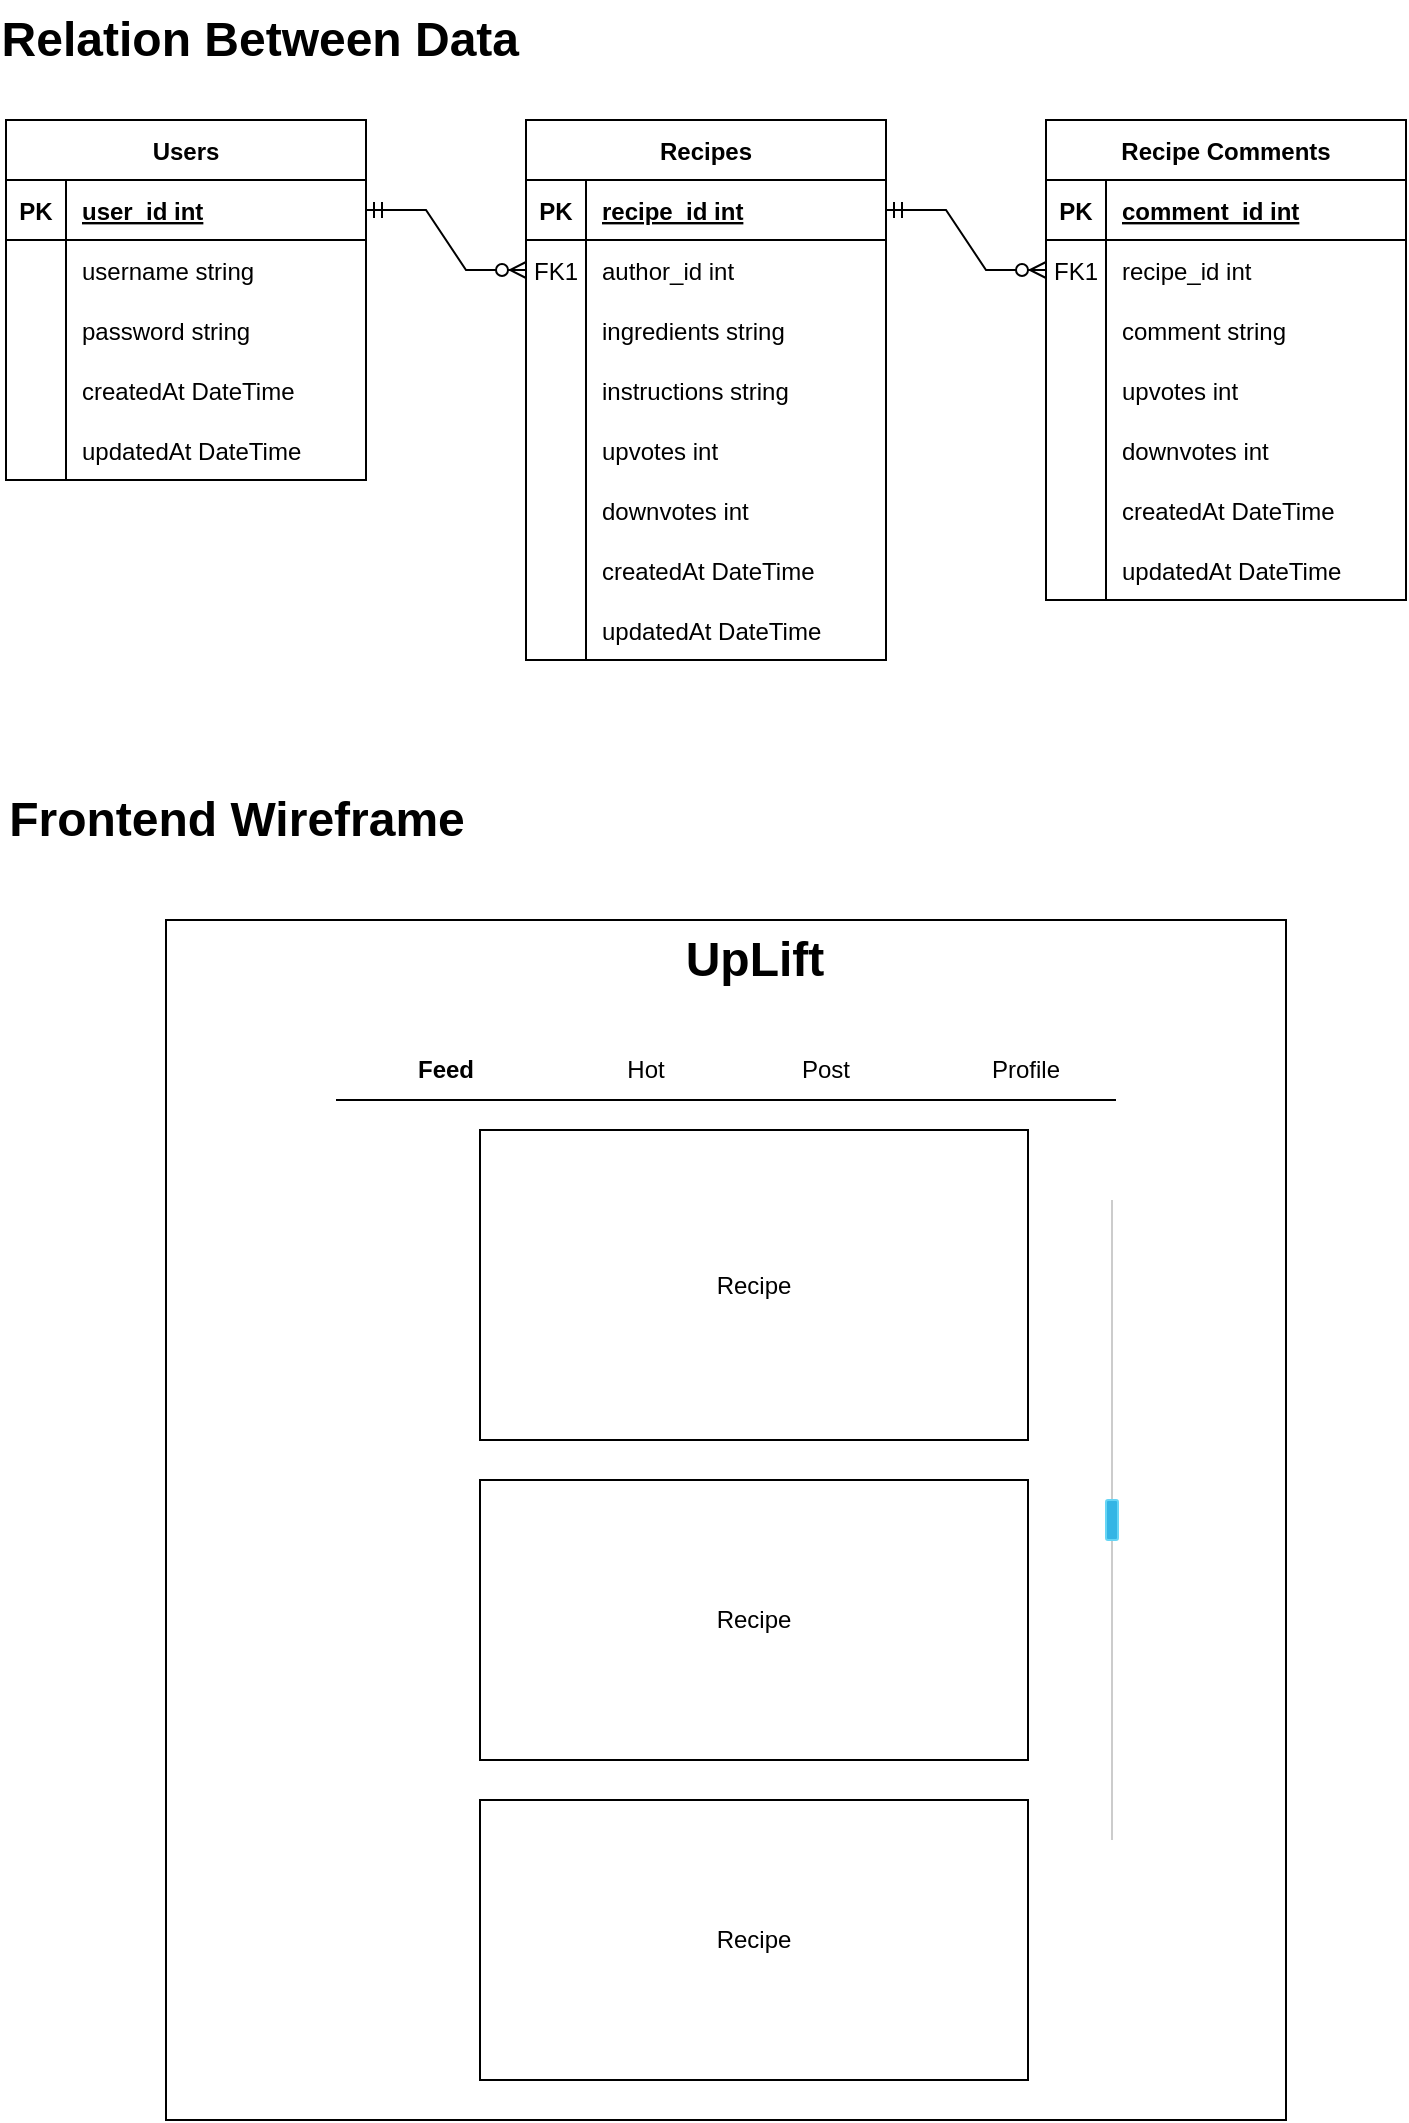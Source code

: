 <mxfile version="20.5.3" type="device"><diagram id="C5RBs43oDa-KdzZeNtuy" name="Page-1"><mxGraphModel dx="1186" dy="614" grid="1" gridSize="10" guides="1" tooltips="1" connect="1" arrows="1" fold="1" page="1" pageScale="1" pageWidth="827" pageHeight="1169" math="0" shadow="0"><root><mxCell id="WIyWlLk6GJQsqaUBKTNV-0"/><mxCell id="WIyWlLk6GJQsqaUBKTNV-1" parent="WIyWlLk6GJQsqaUBKTNV-0"/><mxCell id="58eB7ZGDWnUoxgzyUUH2-0" value="Recipes" style="shape=table;startSize=30;container=1;collapsible=1;childLayout=tableLayout;fixedRows=1;rowLines=0;fontStyle=1;align=center;resizeLast=1;" vertex="1" parent="WIyWlLk6GJQsqaUBKTNV-1"><mxGeometry x="300" y="80" width="180" height="270" as="geometry"/></mxCell><mxCell id="58eB7ZGDWnUoxgzyUUH2-1" value="" style="shape=tableRow;horizontal=0;startSize=0;swimlaneHead=0;swimlaneBody=0;fillColor=none;collapsible=0;dropTarget=0;points=[[0,0.5],[1,0.5]];portConstraint=eastwest;top=0;left=0;right=0;bottom=1;" vertex="1" parent="58eB7ZGDWnUoxgzyUUH2-0"><mxGeometry y="30" width="180" height="30" as="geometry"/></mxCell><mxCell id="58eB7ZGDWnUoxgzyUUH2-2" value="PK" style="shape=partialRectangle;connectable=0;fillColor=none;top=0;left=0;bottom=0;right=0;fontStyle=1;overflow=hidden;" vertex="1" parent="58eB7ZGDWnUoxgzyUUH2-1"><mxGeometry width="30" height="30" as="geometry"><mxRectangle width="30" height="30" as="alternateBounds"/></mxGeometry></mxCell><mxCell id="58eB7ZGDWnUoxgzyUUH2-3" value="recipe_id int" style="shape=partialRectangle;connectable=0;fillColor=none;top=0;left=0;bottom=0;right=0;align=left;spacingLeft=6;fontStyle=5;overflow=hidden;" vertex="1" parent="58eB7ZGDWnUoxgzyUUH2-1"><mxGeometry x="30" width="150" height="30" as="geometry"><mxRectangle width="150" height="30" as="alternateBounds"/></mxGeometry></mxCell><mxCell id="58eB7ZGDWnUoxgzyUUH2-4" value="" style="shape=tableRow;horizontal=0;startSize=0;swimlaneHead=0;swimlaneBody=0;fillColor=none;collapsible=0;dropTarget=0;points=[[0,0.5],[1,0.5]];portConstraint=eastwest;top=0;left=0;right=0;bottom=0;" vertex="1" parent="58eB7ZGDWnUoxgzyUUH2-0"><mxGeometry y="60" width="180" height="30" as="geometry"/></mxCell><mxCell id="58eB7ZGDWnUoxgzyUUH2-5" value="FK1" style="shape=partialRectangle;connectable=0;fillColor=none;top=0;left=0;bottom=0;right=0;editable=1;overflow=hidden;" vertex="1" parent="58eB7ZGDWnUoxgzyUUH2-4"><mxGeometry width="30" height="30" as="geometry"><mxRectangle width="30" height="30" as="alternateBounds"/></mxGeometry></mxCell><mxCell id="58eB7ZGDWnUoxgzyUUH2-6" value="author_id int" style="shape=partialRectangle;connectable=0;fillColor=none;top=0;left=0;bottom=0;right=0;align=left;spacingLeft=6;overflow=hidden;" vertex="1" parent="58eB7ZGDWnUoxgzyUUH2-4"><mxGeometry x="30" width="150" height="30" as="geometry"><mxRectangle width="150" height="30" as="alternateBounds"/></mxGeometry></mxCell><mxCell id="58eB7ZGDWnUoxgzyUUH2-7" value="" style="shape=tableRow;horizontal=0;startSize=0;swimlaneHead=0;swimlaneBody=0;fillColor=none;collapsible=0;dropTarget=0;points=[[0,0.5],[1,0.5]];portConstraint=eastwest;top=0;left=0;right=0;bottom=0;" vertex="1" parent="58eB7ZGDWnUoxgzyUUH2-0"><mxGeometry y="90" width="180" height="30" as="geometry"/></mxCell><mxCell id="58eB7ZGDWnUoxgzyUUH2-8" value="" style="shape=partialRectangle;connectable=0;fillColor=none;top=0;left=0;bottom=0;right=0;editable=1;overflow=hidden;" vertex="1" parent="58eB7ZGDWnUoxgzyUUH2-7"><mxGeometry width="30" height="30" as="geometry"><mxRectangle width="30" height="30" as="alternateBounds"/></mxGeometry></mxCell><mxCell id="58eB7ZGDWnUoxgzyUUH2-9" value="ingredients string" style="shape=partialRectangle;connectable=0;fillColor=none;top=0;left=0;bottom=0;right=0;align=left;spacingLeft=6;overflow=hidden;" vertex="1" parent="58eB7ZGDWnUoxgzyUUH2-7"><mxGeometry x="30" width="150" height="30" as="geometry"><mxRectangle width="150" height="30" as="alternateBounds"/></mxGeometry></mxCell><mxCell id="58eB7ZGDWnUoxgzyUUH2-10" value="" style="shape=tableRow;horizontal=0;startSize=0;swimlaneHead=0;swimlaneBody=0;fillColor=none;collapsible=0;dropTarget=0;points=[[0,0.5],[1,0.5]];portConstraint=eastwest;top=0;left=0;right=0;bottom=0;" vertex="1" parent="58eB7ZGDWnUoxgzyUUH2-0"><mxGeometry y="120" width="180" height="30" as="geometry"/></mxCell><mxCell id="58eB7ZGDWnUoxgzyUUH2-11" value="" style="shape=partialRectangle;connectable=0;fillColor=none;top=0;left=0;bottom=0;right=0;editable=1;overflow=hidden;" vertex="1" parent="58eB7ZGDWnUoxgzyUUH2-10"><mxGeometry width="30" height="30" as="geometry"><mxRectangle width="30" height="30" as="alternateBounds"/></mxGeometry></mxCell><mxCell id="58eB7ZGDWnUoxgzyUUH2-12" value="instructions string" style="shape=partialRectangle;connectable=0;fillColor=none;top=0;left=0;bottom=0;right=0;align=left;spacingLeft=6;overflow=hidden;" vertex="1" parent="58eB7ZGDWnUoxgzyUUH2-10"><mxGeometry x="30" width="150" height="30" as="geometry"><mxRectangle width="150" height="30" as="alternateBounds"/></mxGeometry></mxCell><mxCell id="58eB7ZGDWnUoxgzyUUH2-29" style="shape=tableRow;horizontal=0;startSize=0;swimlaneHead=0;swimlaneBody=0;fillColor=none;collapsible=0;dropTarget=0;points=[[0,0.5],[1,0.5]];portConstraint=eastwest;top=0;left=0;right=0;bottom=0;" vertex="1" parent="58eB7ZGDWnUoxgzyUUH2-0"><mxGeometry y="150" width="180" height="30" as="geometry"/></mxCell><mxCell id="58eB7ZGDWnUoxgzyUUH2-30" style="shape=partialRectangle;connectable=0;fillColor=none;top=0;left=0;bottom=0;right=0;editable=1;overflow=hidden;" vertex="1" parent="58eB7ZGDWnUoxgzyUUH2-29"><mxGeometry width="30" height="30" as="geometry"><mxRectangle width="30" height="30" as="alternateBounds"/></mxGeometry></mxCell><mxCell id="58eB7ZGDWnUoxgzyUUH2-31" value="upvotes int" style="shape=partialRectangle;connectable=0;fillColor=none;top=0;left=0;bottom=0;right=0;align=left;spacingLeft=6;overflow=hidden;" vertex="1" parent="58eB7ZGDWnUoxgzyUUH2-29"><mxGeometry x="30" width="150" height="30" as="geometry"><mxRectangle width="150" height="30" as="alternateBounds"/></mxGeometry></mxCell><mxCell id="58eB7ZGDWnUoxgzyUUH2-32" style="shape=tableRow;horizontal=0;startSize=0;swimlaneHead=0;swimlaneBody=0;fillColor=none;collapsible=0;dropTarget=0;points=[[0,0.5],[1,0.5]];portConstraint=eastwest;top=0;left=0;right=0;bottom=0;" vertex="1" parent="58eB7ZGDWnUoxgzyUUH2-0"><mxGeometry y="180" width="180" height="30" as="geometry"/></mxCell><mxCell id="58eB7ZGDWnUoxgzyUUH2-33" style="shape=partialRectangle;connectable=0;fillColor=none;top=0;left=0;bottom=0;right=0;editable=1;overflow=hidden;" vertex="1" parent="58eB7ZGDWnUoxgzyUUH2-32"><mxGeometry width="30" height="30" as="geometry"><mxRectangle width="30" height="30" as="alternateBounds"/></mxGeometry></mxCell><mxCell id="58eB7ZGDWnUoxgzyUUH2-34" value="downvotes int" style="shape=partialRectangle;connectable=0;fillColor=none;top=0;left=0;bottom=0;right=0;align=left;spacingLeft=6;overflow=hidden;" vertex="1" parent="58eB7ZGDWnUoxgzyUUH2-32"><mxGeometry x="30" width="150" height="30" as="geometry"><mxRectangle width="150" height="30" as="alternateBounds"/></mxGeometry></mxCell><mxCell id="58eB7ZGDWnUoxgzyUUH2-35" style="shape=tableRow;horizontal=0;startSize=0;swimlaneHead=0;swimlaneBody=0;fillColor=none;collapsible=0;dropTarget=0;points=[[0,0.5],[1,0.5]];portConstraint=eastwest;top=0;left=0;right=0;bottom=0;" vertex="1" parent="58eB7ZGDWnUoxgzyUUH2-0"><mxGeometry y="210" width="180" height="30" as="geometry"/></mxCell><mxCell id="58eB7ZGDWnUoxgzyUUH2-36" style="shape=partialRectangle;connectable=0;fillColor=none;top=0;left=0;bottom=0;right=0;editable=1;overflow=hidden;" vertex="1" parent="58eB7ZGDWnUoxgzyUUH2-35"><mxGeometry width="30" height="30" as="geometry"><mxRectangle width="30" height="30" as="alternateBounds"/></mxGeometry></mxCell><mxCell id="58eB7ZGDWnUoxgzyUUH2-37" value="createdAt DateTime" style="shape=partialRectangle;connectable=0;fillColor=none;top=0;left=0;bottom=0;right=0;align=left;spacingLeft=6;overflow=hidden;" vertex="1" parent="58eB7ZGDWnUoxgzyUUH2-35"><mxGeometry x="30" width="150" height="30" as="geometry"><mxRectangle width="150" height="30" as="alternateBounds"/></mxGeometry></mxCell><mxCell id="58eB7ZGDWnUoxgzyUUH2-41" style="shape=tableRow;horizontal=0;startSize=0;swimlaneHead=0;swimlaneBody=0;fillColor=none;collapsible=0;dropTarget=0;points=[[0,0.5],[1,0.5]];portConstraint=eastwest;top=0;left=0;right=0;bottom=0;" vertex="1" parent="58eB7ZGDWnUoxgzyUUH2-0"><mxGeometry y="240" width="180" height="30" as="geometry"/></mxCell><mxCell id="58eB7ZGDWnUoxgzyUUH2-42" style="shape=partialRectangle;connectable=0;fillColor=none;top=0;left=0;bottom=0;right=0;editable=1;overflow=hidden;" vertex="1" parent="58eB7ZGDWnUoxgzyUUH2-41"><mxGeometry width="30" height="30" as="geometry"><mxRectangle width="30" height="30" as="alternateBounds"/></mxGeometry></mxCell><mxCell id="58eB7ZGDWnUoxgzyUUH2-43" value="updatedAt DateTime" style="shape=partialRectangle;connectable=0;fillColor=none;top=0;left=0;bottom=0;right=0;align=left;spacingLeft=6;overflow=hidden;" vertex="1" parent="58eB7ZGDWnUoxgzyUUH2-41"><mxGeometry x="30" width="150" height="30" as="geometry"><mxRectangle width="150" height="30" as="alternateBounds"/></mxGeometry></mxCell><mxCell id="58eB7ZGDWnUoxgzyUUH2-13" value="Users" style="shape=table;startSize=30;container=1;collapsible=1;childLayout=tableLayout;fixedRows=1;rowLines=0;fontStyle=1;align=center;resizeLast=1;" vertex="1" parent="WIyWlLk6GJQsqaUBKTNV-1"><mxGeometry x="40" y="80" width="180" height="180" as="geometry"/></mxCell><mxCell id="58eB7ZGDWnUoxgzyUUH2-14" value="" style="shape=tableRow;horizontal=0;startSize=0;swimlaneHead=0;swimlaneBody=0;fillColor=none;collapsible=0;dropTarget=0;points=[[0,0.5],[1,0.5]];portConstraint=eastwest;top=0;left=0;right=0;bottom=1;" vertex="1" parent="58eB7ZGDWnUoxgzyUUH2-13"><mxGeometry y="30" width="180" height="30" as="geometry"/></mxCell><mxCell id="58eB7ZGDWnUoxgzyUUH2-15" value="PK" style="shape=partialRectangle;connectable=0;fillColor=none;top=0;left=0;bottom=0;right=0;fontStyle=1;overflow=hidden;" vertex="1" parent="58eB7ZGDWnUoxgzyUUH2-14"><mxGeometry width="30" height="30" as="geometry"><mxRectangle width="30" height="30" as="alternateBounds"/></mxGeometry></mxCell><mxCell id="58eB7ZGDWnUoxgzyUUH2-16" value="user_id int" style="shape=partialRectangle;connectable=0;fillColor=none;top=0;left=0;bottom=0;right=0;align=left;spacingLeft=6;fontStyle=5;overflow=hidden;" vertex="1" parent="58eB7ZGDWnUoxgzyUUH2-14"><mxGeometry x="30" width="150" height="30" as="geometry"><mxRectangle width="150" height="30" as="alternateBounds"/></mxGeometry></mxCell><mxCell id="58eB7ZGDWnUoxgzyUUH2-17" value="" style="shape=tableRow;horizontal=0;startSize=0;swimlaneHead=0;swimlaneBody=0;fillColor=none;collapsible=0;dropTarget=0;points=[[0,0.5],[1,0.5]];portConstraint=eastwest;top=0;left=0;right=0;bottom=0;" vertex="1" parent="58eB7ZGDWnUoxgzyUUH2-13"><mxGeometry y="60" width="180" height="30" as="geometry"/></mxCell><mxCell id="58eB7ZGDWnUoxgzyUUH2-18" value="" style="shape=partialRectangle;connectable=0;fillColor=none;top=0;left=0;bottom=0;right=0;editable=1;overflow=hidden;" vertex="1" parent="58eB7ZGDWnUoxgzyUUH2-17"><mxGeometry width="30" height="30" as="geometry"><mxRectangle width="30" height="30" as="alternateBounds"/></mxGeometry></mxCell><mxCell id="58eB7ZGDWnUoxgzyUUH2-19" value="username string" style="shape=partialRectangle;connectable=0;fillColor=none;top=0;left=0;bottom=0;right=0;align=left;spacingLeft=6;overflow=hidden;" vertex="1" parent="58eB7ZGDWnUoxgzyUUH2-17"><mxGeometry x="30" width="150" height="30" as="geometry"><mxRectangle width="150" height="30" as="alternateBounds"/></mxGeometry></mxCell><mxCell id="58eB7ZGDWnUoxgzyUUH2-20" value="" style="shape=tableRow;horizontal=0;startSize=0;swimlaneHead=0;swimlaneBody=0;fillColor=none;collapsible=0;dropTarget=0;points=[[0,0.5],[1,0.5]];portConstraint=eastwest;top=0;left=0;right=0;bottom=0;" vertex="1" parent="58eB7ZGDWnUoxgzyUUH2-13"><mxGeometry y="90" width="180" height="30" as="geometry"/></mxCell><mxCell id="58eB7ZGDWnUoxgzyUUH2-21" value="" style="shape=partialRectangle;connectable=0;fillColor=none;top=0;left=0;bottom=0;right=0;editable=1;overflow=hidden;" vertex="1" parent="58eB7ZGDWnUoxgzyUUH2-20"><mxGeometry width="30" height="30" as="geometry"><mxRectangle width="30" height="30" as="alternateBounds"/></mxGeometry></mxCell><mxCell id="58eB7ZGDWnUoxgzyUUH2-22" value="password string" style="shape=partialRectangle;connectable=0;fillColor=none;top=0;left=0;bottom=0;right=0;align=left;spacingLeft=6;overflow=hidden;" vertex="1" parent="58eB7ZGDWnUoxgzyUUH2-20"><mxGeometry x="30" width="150" height="30" as="geometry"><mxRectangle width="150" height="30" as="alternateBounds"/></mxGeometry></mxCell><mxCell id="58eB7ZGDWnUoxgzyUUH2-23" value="" style="shape=tableRow;horizontal=0;startSize=0;swimlaneHead=0;swimlaneBody=0;fillColor=none;collapsible=0;dropTarget=0;points=[[0,0.5],[1,0.5]];portConstraint=eastwest;top=0;left=0;right=0;bottom=0;" vertex="1" parent="58eB7ZGDWnUoxgzyUUH2-13"><mxGeometry y="120" width="180" height="30" as="geometry"/></mxCell><mxCell id="58eB7ZGDWnUoxgzyUUH2-24" value="" style="shape=partialRectangle;connectable=0;fillColor=none;top=0;left=0;bottom=0;right=0;editable=1;overflow=hidden;" vertex="1" parent="58eB7ZGDWnUoxgzyUUH2-23"><mxGeometry width="30" height="30" as="geometry"><mxRectangle width="30" height="30" as="alternateBounds"/></mxGeometry></mxCell><mxCell id="58eB7ZGDWnUoxgzyUUH2-25" value="createdAt DateTime" style="shape=partialRectangle;connectable=0;fillColor=none;top=0;left=0;bottom=0;right=0;align=left;spacingLeft=6;overflow=hidden;" vertex="1" parent="58eB7ZGDWnUoxgzyUUH2-23"><mxGeometry x="30" width="150" height="30" as="geometry"><mxRectangle width="150" height="30" as="alternateBounds"/></mxGeometry></mxCell><mxCell id="58eB7ZGDWnUoxgzyUUH2-26" style="shape=tableRow;horizontal=0;startSize=0;swimlaneHead=0;swimlaneBody=0;fillColor=none;collapsible=0;dropTarget=0;points=[[0,0.5],[1,0.5]];portConstraint=eastwest;top=0;left=0;right=0;bottom=0;" vertex="1" parent="58eB7ZGDWnUoxgzyUUH2-13"><mxGeometry y="150" width="180" height="30" as="geometry"/></mxCell><mxCell id="58eB7ZGDWnUoxgzyUUH2-27" style="shape=partialRectangle;connectable=0;fillColor=none;top=0;left=0;bottom=0;right=0;editable=1;overflow=hidden;" vertex="1" parent="58eB7ZGDWnUoxgzyUUH2-26"><mxGeometry width="30" height="30" as="geometry"><mxRectangle width="30" height="30" as="alternateBounds"/></mxGeometry></mxCell><mxCell id="58eB7ZGDWnUoxgzyUUH2-28" value="updatedAt DateTime" style="shape=partialRectangle;connectable=0;fillColor=none;top=0;left=0;bottom=0;right=0;align=left;spacingLeft=6;overflow=hidden;" vertex="1" parent="58eB7ZGDWnUoxgzyUUH2-26"><mxGeometry x="30" width="150" height="30" as="geometry"><mxRectangle width="150" height="30" as="alternateBounds"/></mxGeometry></mxCell><mxCell id="58eB7ZGDWnUoxgzyUUH2-44" value="Recipe Comments" style="shape=table;startSize=30;container=1;collapsible=1;childLayout=tableLayout;fixedRows=1;rowLines=0;fontStyle=1;align=center;resizeLast=1;" vertex="1" parent="WIyWlLk6GJQsqaUBKTNV-1"><mxGeometry x="560" y="80" width="180" height="240" as="geometry"/></mxCell><mxCell id="58eB7ZGDWnUoxgzyUUH2-45" value="" style="shape=tableRow;horizontal=0;startSize=0;swimlaneHead=0;swimlaneBody=0;fillColor=none;collapsible=0;dropTarget=0;points=[[0,0.5],[1,0.5]];portConstraint=eastwest;top=0;left=0;right=0;bottom=1;" vertex="1" parent="58eB7ZGDWnUoxgzyUUH2-44"><mxGeometry y="30" width="180" height="30" as="geometry"/></mxCell><mxCell id="58eB7ZGDWnUoxgzyUUH2-46" value="PK" style="shape=partialRectangle;connectable=0;fillColor=none;top=0;left=0;bottom=0;right=0;fontStyle=1;overflow=hidden;" vertex="1" parent="58eB7ZGDWnUoxgzyUUH2-45"><mxGeometry width="30" height="30" as="geometry"><mxRectangle width="30" height="30" as="alternateBounds"/></mxGeometry></mxCell><mxCell id="58eB7ZGDWnUoxgzyUUH2-47" value="comment_id int" style="shape=partialRectangle;connectable=0;fillColor=none;top=0;left=0;bottom=0;right=0;align=left;spacingLeft=6;fontStyle=5;overflow=hidden;" vertex="1" parent="58eB7ZGDWnUoxgzyUUH2-45"><mxGeometry x="30" width="150" height="30" as="geometry"><mxRectangle width="150" height="30" as="alternateBounds"/></mxGeometry></mxCell><mxCell id="58eB7ZGDWnUoxgzyUUH2-48" value="" style="shape=tableRow;horizontal=0;startSize=0;swimlaneHead=0;swimlaneBody=0;fillColor=none;collapsible=0;dropTarget=0;points=[[0,0.5],[1,0.5]];portConstraint=eastwest;top=0;left=0;right=0;bottom=0;" vertex="1" parent="58eB7ZGDWnUoxgzyUUH2-44"><mxGeometry y="60" width="180" height="30" as="geometry"/></mxCell><mxCell id="58eB7ZGDWnUoxgzyUUH2-49" value="FK1" style="shape=partialRectangle;connectable=0;fillColor=none;top=0;left=0;bottom=0;right=0;editable=1;overflow=hidden;" vertex="1" parent="58eB7ZGDWnUoxgzyUUH2-48"><mxGeometry width="30" height="30" as="geometry"><mxRectangle width="30" height="30" as="alternateBounds"/></mxGeometry></mxCell><mxCell id="58eB7ZGDWnUoxgzyUUH2-50" value="recipe_id int" style="shape=partialRectangle;connectable=0;fillColor=none;top=0;left=0;bottom=0;right=0;align=left;spacingLeft=6;overflow=hidden;" vertex="1" parent="58eB7ZGDWnUoxgzyUUH2-48"><mxGeometry x="30" width="150" height="30" as="geometry"><mxRectangle width="150" height="30" as="alternateBounds"/></mxGeometry></mxCell><mxCell id="58eB7ZGDWnUoxgzyUUH2-51" value="" style="shape=tableRow;horizontal=0;startSize=0;swimlaneHead=0;swimlaneBody=0;fillColor=none;collapsible=0;dropTarget=0;points=[[0,0.5],[1,0.5]];portConstraint=eastwest;top=0;left=0;right=0;bottom=0;" vertex="1" parent="58eB7ZGDWnUoxgzyUUH2-44"><mxGeometry y="90" width="180" height="30" as="geometry"/></mxCell><mxCell id="58eB7ZGDWnUoxgzyUUH2-52" value="" style="shape=partialRectangle;connectable=0;fillColor=none;top=0;left=0;bottom=0;right=0;editable=1;overflow=hidden;" vertex="1" parent="58eB7ZGDWnUoxgzyUUH2-51"><mxGeometry width="30" height="30" as="geometry"><mxRectangle width="30" height="30" as="alternateBounds"/></mxGeometry></mxCell><mxCell id="58eB7ZGDWnUoxgzyUUH2-53" value="comment string" style="shape=partialRectangle;connectable=0;fillColor=none;top=0;left=0;bottom=0;right=0;align=left;spacingLeft=6;overflow=hidden;" vertex="1" parent="58eB7ZGDWnUoxgzyUUH2-51"><mxGeometry x="30" width="150" height="30" as="geometry"><mxRectangle width="150" height="30" as="alternateBounds"/></mxGeometry></mxCell><mxCell id="58eB7ZGDWnUoxgzyUUH2-57" style="shape=tableRow;horizontal=0;startSize=0;swimlaneHead=0;swimlaneBody=0;fillColor=none;collapsible=0;dropTarget=0;points=[[0,0.5],[1,0.5]];portConstraint=eastwest;top=0;left=0;right=0;bottom=0;" vertex="1" parent="58eB7ZGDWnUoxgzyUUH2-44"><mxGeometry y="120" width="180" height="30" as="geometry"/></mxCell><mxCell id="58eB7ZGDWnUoxgzyUUH2-58" style="shape=partialRectangle;connectable=0;fillColor=none;top=0;left=0;bottom=0;right=0;editable=1;overflow=hidden;" vertex="1" parent="58eB7ZGDWnUoxgzyUUH2-57"><mxGeometry width="30" height="30" as="geometry"><mxRectangle width="30" height="30" as="alternateBounds"/></mxGeometry></mxCell><mxCell id="58eB7ZGDWnUoxgzyUUH2-59" value="upvotes int" style="shape=partialRectangle;connectable=0;fillColor=none;top=0;left=0;bottom=0;right=0;align=left;spacingLeft=6;overflow=hidden;" vertex="1" parent="58eB7ZGDWnUoxgzyUUH2-57"><mxGeometry x="30" width="150" height="30" as="geometry"><mxRectangle width="150" height="30" as="alternateBounds"/></mxGeometry></mxCell><mxCell id="58eB7ZGDWnUoxgzyUUH2-60" style="shape=tableRow;horizontal=0;startSize=0;swimlaneHead=0;swimlaneBody=0;fillColor=none;collapsible=0;dropTarget=0;points=[[0,0.5],[1,0.5]];portConstraint=eastwest;top=0;left=0;right=0;bottom=0;" vertex="1" parent="58eB7ZGDWnUoxgzyUUH2-44"><mxGeometry y="150" width="180" height="30" as="geometry"/></mxCell><mxCell id="58eB7ZGDWnUoxgzyUUH2-61" style="shape=partialRectangle;connectable=0;fillColor=none;top=0;left=0;bottom=0;right=0;editable=1;overflow=hidden;" vertex="1" parent="58eB7ZGDWnUoxgzyUUH2-60"><mxGeometry width="30" height="30" as="geometry"><mxRectangle width="30" height="30" as="alternateBounds"/></mxGeometry></mxCell><mxCell id="58eB7ZGDWnUoxgzyUUH2-62" value="downvotes int" style="shape=partialRectangle;connectable=0;fillColor=none;top=0;left=0;bottom=0;right=0;align=left;spacingLeft=6;overflow=hidden;" vertex="1" parent="58eB7ZGDWnUoxgzyUUH2-60"><mxGeometry x="30" width="150" height="30" as="geometry"><mxRectangle width="150" height="30" as="alternateBounds"/></mxGeometry></mxCell><mxCell id="58eB7ZGDWnUoxgzyUUH2-63" style="shape=tableRow;horizontal=0;startSize=0;swimlaneHead=0;swimlaneBody=0;fillColor=none;collapsible=0;dropTarget=0;points=[[0,0.5],[1,0.5]];portConstraint=eastwest;top=0;left=0;right=0;bottom=0;" vertex="1" parent="58eB7ZGDWnUoxgzyUUH2-44"><mxGeometry y="180" width="180" height="30" as="geometry"/></mxCell><mxCell id="58eB7ZGDWnUoxgzyUUH2-64" style="shape=partialRectangle;connectable=0;fillColor=none;top=0;left=0;bottom=0;right=0;editable=1;overflow=hidden;" vertex="1" parent="58eB7ZGDWnUoxgzyUUH2-63"><mxGeometry width="30" height="30" as="geometry"><mxRectangle width="30" height="30" as="alternateBounds"/></mxGeometry></mxCell><mxCell id="58eB7ZGDWnUoxgzyUUH2-65" value="createdAt DateTime" style="shape=partialRectangle;connectable=0;fillColor=none;top=0;left=0;bottom=0;right=0;align=left;spacingLeft=6;overflow=hidden;" vertex="1" parent="58eB7ZGDWnUoxgzyUUH2-63"><mxGeometry x="30" width="150" height="30" as="geometry"><mxRectangle width="150" height="30" as="alternateBounds"/></mxGeometry></mxCell><mxCell id="58eB7ZGDWnUoxgzyUUH2-66" style="shape=tableRow;horizontal=0;startSize=0;swimlaneHead=0;swimlaneBody=0;fillColor=none;collapsible=0;dropTarget=0;points=[[0,0.5],[1,0.5]];portConstraint=eastwest;top=0;left=0;right=0;bottom=0;" vertex="1" parent="58eB7ZGDWnUoxgzyUUH2-44"><mxGeometry y="210" width="180" height="30" as="geometry"/></mxCell><mxCell id="58eB7ZGDWnUoxgzyUUH2-67" style="shape=partialRectangle;connectable=0;fillColor=none;top=0;left=0;bottom=0;right=0;editable=1;overflow=hidden;" vertex="1" parent="58eB7ZGDWnUoxgzyUUH2-66"><mxGeometry width="30" height="30" as="geometry"><mxRectangle width="30" height="30" as="alternateBounds"/></mxGeometry></mxCell><mxCell id="58eB7ZGDWnUoxgzyUUH2-68" value="updatedAt DateTime" style="shape=partialRectangle;connectable=0;fillColor=none;top=0;left=0;bottom=0;right=0;align=left;spacingLeft=6;overflow=hidden;" vertex="1" parent="58eB7ZGDWnUoxgzyUUH2-66"><mxGeometry x="30" width="150" height="30" as="geometry"><mxRectangle width="150" height="30" as="alternateBounds"/></mxGeometry></mxCell><mxCell id="58eB7ZGDWnUoxgzyUUH2-69" value="" style="edgeStyle=entityRelationEdgeStyle;fontSize=12;html=1;endArrow=ERzeroToMany;startArrow=ERmandOne;rounded=0;exitX=1;exitY=0.5;exitDx=0;exitDy=0;entryX=0;entryY=0.5;entryDx=0;entryDy=0;" edge="1" parent="WIyWlLk6GJQsqaUBKTNV-1" source="58eB7ZGDWnUoxgzyUUH2-14" target="58eB7ZGDWnUoxgzyUUH2-4"><mxGeometry width="100" height="100" relative="1" as="geometry"><mxPoint x="160" y="490" as="sourcePoint"/><mxPoint x="260" y="390" as="targetPoint"/></mxGeometry></mxCell><mxCell id="58eB7ZGDWnUoxgzyUUH2-70" value="" style="edgeStyle=entityRelationEdgeStyle;fontSize=12;html=1;endArrow=ERzeroToMany;startArrow=ERmandOne;rounded=0;exitX=1;exitY=0.5;exitDx=0;exitDy=0;entryX=0;entryY=0.5;entryDx=0;entryDy=0;" edge="1" parent="WIyWlLk6GJQsqaUBKTNV-1" source="58eB7ZGDWnUoxgzyUUH2-1" target="58eB7ZGDWnUoxgzyUUH2-48"><mxGeometry width="100" height="100" relative="1" as="geometry"><mxPoint x="500" y="210" as="sourcePoint"/><mxPoint x="600" y="110" as="targetPoint"/></mxGeometry></mxCell><mxCell id="58eB7ZGDWnUoxgzyUUH2-72" value="Relation Between Data&amp;nbsp;" style="text;strokeColor=none;fillColor=none;html=1;fontSize=24;fontStyle=1;verticalAlign=middle;align=center;" vertex="1" parent="WIyWlLk6GJQsqaUBKTNV-1"><mxGeometry x="40" y="20" width="260" height="40" as="geometry"/></mxCell><mxCell id="58eB7ZGDWnUoxgzyUUH2-74" value="Frontend Wireframe" style="text;strokeColor=none;fillColor=none;html=1;fontSize=24;fontStyle=1;verticalAlign=middle;align=center;" vertex="1" parent="WIyWlLk6GJQsqaUBKTNV-1"><mxGeometry x="40" y="410" width="230" height="40" as="geometry"/></mxCell><mxCell id="58eB7ZGDWnUoxgzyUUH2-75" value="" style="rounded=0;whiteSpace=wrap;html=1;" vertex="1" parent="WIyWlLk6GJQsqaUBKTNV-1"><mxGeometry x="120" y="480" width="560" height="600" as="geometry"/></mxCell><mxCell id="58eB7ZGDWnUoxgzyUUH2-76" value="" style="endArrow=none;html=1;rounded=0;" edge="1" parent="WIyWlLk6GJQsqaUBKTNV-1"><mxGeometry width="50" height="50" relative="1" as="geometry"><mxPoint x="205" y="570" as="sourcePoint"/><mxPoint x="595" y="570" as="targetPoint"/></mxGeometry></mxCell><mxCell id="58eB7ZGDWnUoxgzyUUH2-77" value="&lt;b&gt;Feed&lt;/b&gt;" style="text;html=1;strokeColor=none;fillColor=none;align=center;verticalAlign=middle;whiteSpace=wrap;rounded=0;" vertex="1" parent="WIyWlLk6GJQsqaUBKTNV-1"><mxGeometry x="230" y="540" width="60" height="30" as="geometry"/></mxCell><mxCell id="58eB7ZGDWnUoxgzyUUH2-78" value="Hot" style="text;html=1;strokeColor=none;fillColor=none;align=center;verticalAlign=middle;whiteSpace=wrap;rounded=0;" vertex="1" parent="WIyWlLk6GJQsqaUBKTNV-1"><mxGeometry x="330" y="540" width="60" height="30" as="geometry"/></mxCell><mxCell id="58eB7ZGDWnUoxgzyUUH2-79" value="Post" style="text;html=1;strokeColor=none;fillColor=none;align=center;verticalAlign=middle;whiteSpace=wrap;rounded=0;" vertex="1" parent="WIyWlLk6GJQsqaUBKTNV-1"><mxGeometry x="420" y="540" width="60" height="30" as="geometry"/></mxCell><mxCell id="58eB7ZGDWnUoxgzyUUH2-80" value="Profile" style="text;html=1;strokeColor=none;fillColor=none;align=center;verticalAlign=middle;whiteSpace=wrap;rounded=0;" vertex="1" parent="WIyWlLk6GJQsqaUBKTNV-1"><mxGeometry x="520" y="540" width="60" height="30" as="geometry"/></mxCell><mxCell id="58eB7ZGDWnUoxgzyUUH2-81" value="UpLift" style="text;strokeColor=none;fillColor=none;html=1;fontSize=24;fontStyle=1;verticalAlign=middle;align=center;" vertex="1" parent="WIyWlLk6GJQsqaUBKTNV-1"><mxGeometry x="364" y="480" width="100" height="40" as="geometry"/></mxCell><mxCell id="58eB7ZGDWnUoxgzyUUH2-82" value="Recipe" style="rounded=0;whiteSpace=wrap;html=1;" vertex="1" parent="WIyWlLk6GJQsqaUBKTNV-1"><mxGeometry x="277" y="585" width="274" height="155" as="geometry"/></mxCell><mxCell id="58eB7ZGDWnUoxgzyUUH2-83" value="Recipe" style="rounded=0;whiteSpace=wrap;html=1;" vertex="1" parent="WIyWlLk6GJQsqaUBKTNV-1"><mxGeometry x="277" y="760" width="274" height="140" as="geometry"/></mxCell><mxCell id="58eB7ZGDWnUoxgzyUUH2-84" value="Recipe" style="rounded=0;whiteSpace=wrap;html=1;" vertex="1" parent="WIyWlLk6GJQsqaUBKTNV-1"><mxGeometry x="277" y="920" width="274" height="140" as="geometry"/></mxCell><mxCell id="58eB7ZGDWnUoxgzyUUH2-85" value="" style="verticalLabelPosition=bottom;verticalAlign=top;html=1;shadow=0;dashed=0;strokeWidth=1;shape=mxgraph.android.quickscroll3;dy=0.5;fillColor=#33b5e5;strokeColor=#66D5F5;" vertex="1" parent="WIyWlLk6GJQsqaUBKTNV-1"><mxGeometry x="590" y="620" width="6" height="320" as="geometry"/></mxCell></root></mxGraphModel></diagram></mxfile>